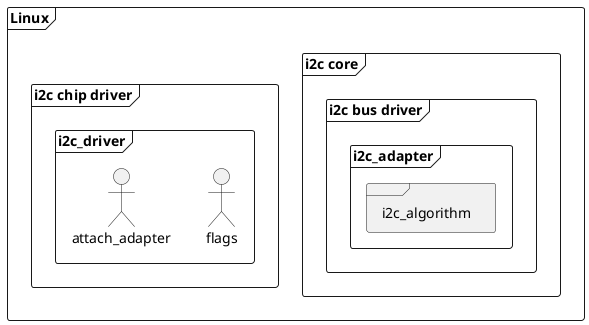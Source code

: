 @startuml  i2c
frame "Linux" as Linux {

    frame "i2c core" as i2c_core {
        frame "i2c bus driver" as i2c_bus_driver {
            frame "i2c_adapter" as i2c_adapter {
                frame "i2c_algorithm" as .alog {
                }
            }
        }
    }
    frame "i2c chip driver" as i2c_chip_driver {
        frame "i2c_driver" as i2c_driver {
            "flags" as .flags
            "attach_adapter"    as .attach_adapter
        }
    }
}
@enduml

object "Bus driver-low level interface" as Bus_driver_interface

object "LPI2C(low-power) bus" as LPI2C_Bus
Bus_driver_interface <-- LPI2C_Bus

object "chip driver-interface" as chip_driver_interface


LPI2C_Bus <-- i2c_bus_driver
chip_driver_interface ..> i2c_bus_driver

object "core I2C module" as core_I2C_module


